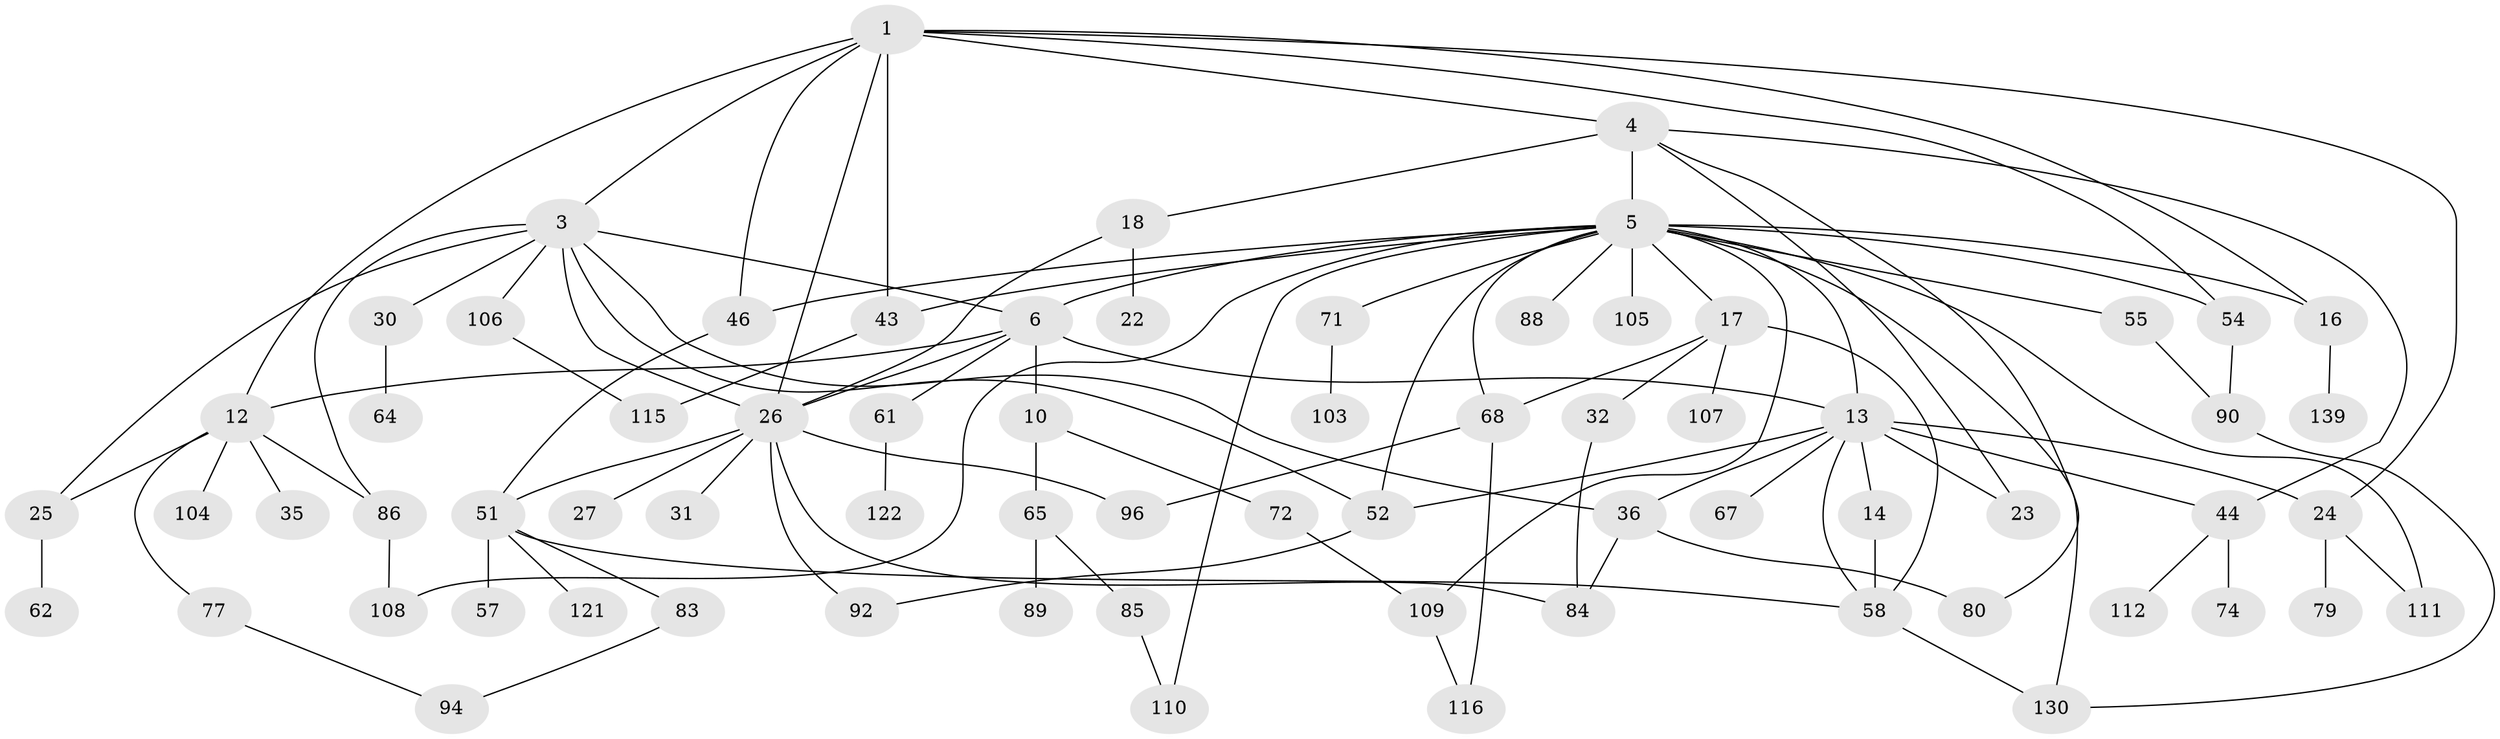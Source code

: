 // original degree distribution, {3: 0.2, 7: 0.014285714285714285, 5: 0.04285714285714286, 4: 0.12857142857142856, 6: 0.02857142857142857, 2: 0.3357142857142857, 10: 0.007142857142857143, 1: 0.24285714285714285}
// Generated by graph-tools (version 1.1) at 2025/13/03/09/25 04:13:20]
// undirected, 70 vertices, 107 edges
graph export_dot {
graph [start="1"]
  node [color=gray90,style=filled];
  1 [super="+2+41"];
  3 [super="+20+114+33"];
  4 [super="+15"];
  5 [super="+7+133"];
  6;
  10 [super="+11"];
  12 [super="+98+42"];
  13 [super="+37+128+136+19+82+29"];
  14;
  16 [super="+21+56+81"];
  17 [super="+63"];
  18 [super="+93+129"];
  22;
  23;
  24;
  25 [super="+100+39"];
  26 [super="+50+28"];
  27 [super="+40"];
  30 [super="+123"];
  31 [super="+49+60"];
  32;
  35;
  36 [super="+38+99"];
  43 [super="+87"];
  44 [super="+53+120"];
  46;
  51;
  52 [super="+75"];
  54 [super="+59"];
  55 [super="+91"];
  57;
  58 [super="+117"];
  61;
  62;
  64;
  65;
  67;
  68 [super="+70+101"];
  71 [super="+73"];
  72;
  74 [super="+97"];
  77;
  79 [super="+102+132"];
  80;
  83;
  84 [super="+95"];
  85;
  86;
  88;
  89;
  90 [super="+125+127"];
  92 [super="+124"];
  94;
  96;
  103;
  104;
  105;
  106;
  107;
  108 [super="+113"];
  109;
  110 [super="+118"];
  111;
  112;
  115;
  116;
  121;
  122;
  130;
  139;
  1 -- 4;
  1 -- 16;
  1 -- 3;
  1 -- 54;
  1 -- 26;
  1 -- 43;
  1 -- 46;
  1 -- 24;
  1 -- 12;
  3 -- 36;
  3 -- 25;
  3 -- 30;
  3 -- 86;
  3 -- 26;
  3 -- 106;
  3 -- 52;
  3 -- 6;
  4 -- 5 [weight=2];
  4 -- 23;
  4 -- 80;
  4 -- 18;
  4 -- 44;
  5 -- 6;
  5 -- 110;
  5 -- 130;
  5 -- 68;
  5 -- 71;
  5 -- 13;
  5 -- 16;
  5 -- 17;
  5 -- 88;
  5 -- 105;
  5 -- 43;
  5 -- 108;
  5 -- 109;
  5 -- 46;
  5 -- 111;
  5 -- 52;
  5 -- 54;
  5 -- 55;
  6 -- 10;
  6 -- 12;
  6 -- 61;
  6 -- 13;
  6 -- 26;
  10 -- 72;
  10 -- 65;
  12 -- 35;
  12 -- 77;
  12 -- 104;
  12 -- 25;
  12 -- 86;
  13 -- 14;
  13 -- 24;
  13 -- 44;
  13 -- 67;
  13 -- 52;
  13 -- 23;
  13 -- 58;
  13 -- 36;
  14 -- 58;
  16 -- 139;
  17 -- 32;
  17 -- 58;
  17 -- 107;
  17 -- 68;
  18 -- 22;
  18 -- 26;
  24 -- 79;
  24 -- 111;
  25 -- 62;
  26 -- 27;
  26 -- 31;
  26 -- 96;
  26 -- 92;
  26 -- 51;
  26 -- 84;
  30 -- 64;
  32 -- 84;
  36 -- 84;
  36 -- 80;
  43 -- 115;
  44 -- 112;
  44 -- 74;
  46 -- 51;
  51 -- 57;
  51 -- 58;
  51 -- 83;
  51 -- 121;
  52 -- 92;
  54 -- 90 [weight=2];
  55 -- 90;
  58 -- 130;
  61 -- 122;
  65 -- 85;
  65 -- 89;
  68 -- 96;
  68 -- 116;
  71 -- 103;
  72 -- 109;
  77 -- 94;
  83 -- 94;
  85 -- 110;
  86 -- 108 [weight=2];
  90 -- 130;
  106 -- 115;
  109 -- 116;
}
